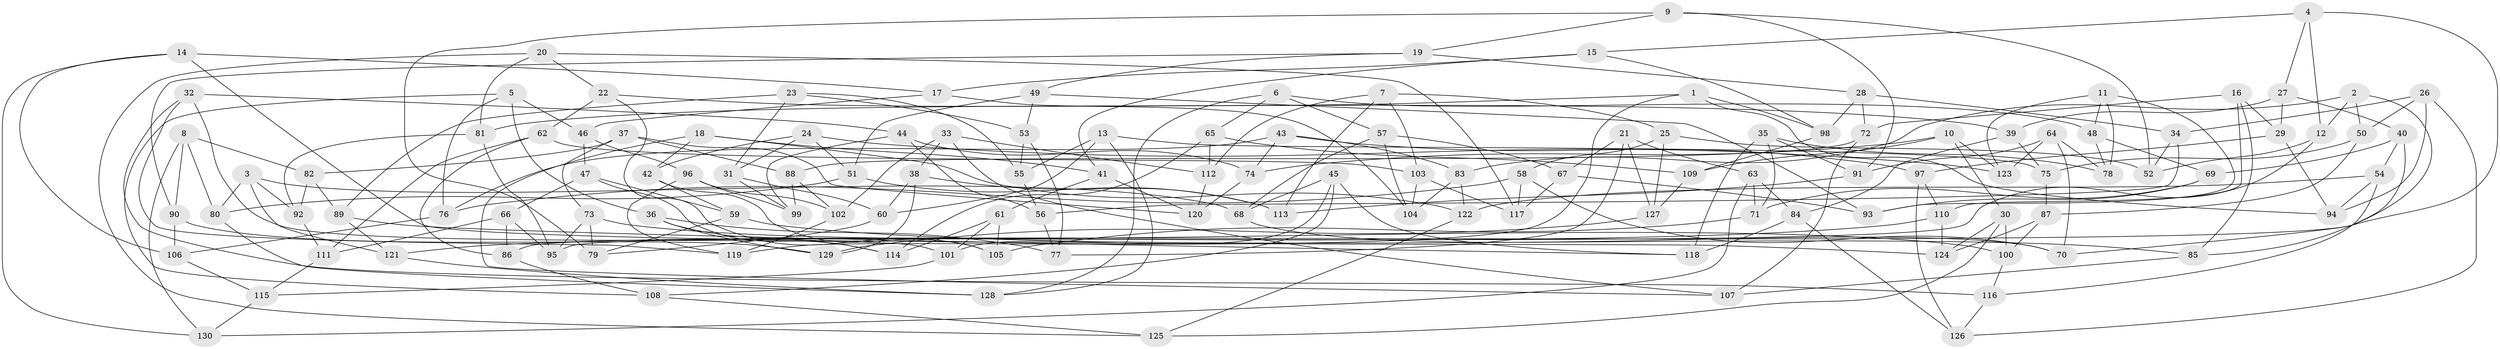 // coarse degree distribution, {11: 0.053763440860215055, 4: 0.8172043010752689, 8: 0.010752688172043012, 12: 0.010752688172043012, 3: 0.07526881720430108, 9: 0.021505376344086023, 6: 0.010752688172043012}
// Generated by graph-tools (version 1.1) at 2025/54/03/04/25 22:54:04]
// undirected, 130 vertices, 260 edges
graph export_dot {
  node [color=gray90,style=filled];
  1;
  2;
  3;
  4;
  5;
  6;
  7;
  8;
  9;
  10;
  11;
  12;
  13;
  14;
  15;
  16;
  17;
  18;
  19;
  20;
  21;
  22;
  23;
  24;
  25;
  26;
  27;
  28;
  29;
  30;
  31;
  32;
  33;
  34;
  35;
  36;
  37;
  38;
  39;
  40;
  41;
  42;
  43;
  44;
  45;
  46;
  47;
  48;
  49;
  50;
  51;
  52;
  53;
  54;
  55;
  56;
  57;
  58;
  59;
  60;
  61;
  62;
  63;
  64;
  65;
  66;
  67;
  68;
  69;
  70;
  71;
  72;
  73;
  74;
  75;
  76;
  77;
  78;
  79;
  80;
  81;
  82;
  83;
  84;
  85;
  86;
  87;
  88;
  89;
  90;
  91;
  92;
  93;
  94;
  95;
  96;
  97;
  98;
  99;
  100;
  101;
  102;
  103;
  104;
  105;
  106;
  107;
  108;
  109;
  110;
  111;
  112;
  113;
  114;
  115;
  116;
  117;
  118;
  119;
  120;
  121;
  122;
  123;
  124;
  125;
  126;
  127;
  128;
  129;
  130;
  1 -- 94;
  1 -- 81;
  1 -- 119;
  1 -- 98;
  2 -- 70;
  2 -- 12;
  2 -- 50;
  2 -- 83;
  3 -- 80;
  3 -- 92;
  3 -- 121;
  3 -- 68;
  4 -- 86;
  4 -- 15;
  4 -- 27;
  4 -- 12;
  5 -- 46;
  5 -- 36;
  5 -- 76;
  5 -- 108;
  6 -- 128;
  6 -- 57;
  6 -- 48;
  6 -- 65;
  7 -- 103;
  7 -- 25;
  7 -- 112;
  7 -- 113;
  8 -- 90;
  8 -- 80;
  8 -- 82;
  8 -- 130;
  9 -- 91;
  9 -- 52;
  9 -- 19;
  9 -- 79;
  10 -- 74;
  10 -- 123;
  10 -- 30;
  10 -- 109;
  11 -- 93;
  11 -- 78;
  11 -- 123;
  11 -- 48;
  12 -- 95;
  12 -- 52;
  13 -- 60;
  13 -- 55;
  13 -- 75;
  13 -- 128;
  14 -- 106;
  14 -- 124;
  14 -- 17;
  14 -- 130;
  15 -- 17;
  15 -- 98;
  15 -- 41;
  16 -- 110;
  16 -- 85;
  16 -- 29;
  16 -- 72;
  17 -- 104;
  17 -- 46;
  18 -- 122;
  18 -- 41;
  18 -- 42;
  18 -- 107;
  19 -- 49;
  19 -- 90;
  19 -- 28;
  20 -- 117;
  20 -- 22;
  20 -- 125;
  20 -- 81;
  21 -- 77;
  21 -- 67;
  21 -- 63;
  21 -- 127;
  22 -- 62;
  22 -- 39;
  22 -- 105;
  23 -- 89;
  23 -- 53;
  23 -- 55;
  23 -- 31;
  24 -- 51;
  24 -- 31;
  24 -- 123;
  24 -- 42;
  25 -- 127;
  25 -- 52;
  25 -- 58;
  26 -- 50;
  26 -- 94;
  26 -- 34;
  26 -- 126;
  27 -- 29;
  27 -- 40;
  27 -- 39;
  28 -- 72;
  28 -- 34;
  28 -- 98;
  29 -- 97;
  29 -- 94;
  30 -- 124;
  30 -- 100;
  30 -- 125;
  31 -- 60;
  31 -- 99;
  32 -- 119;
  32 -- 116;
  32 -- 101;
  32 -- 44;
  33 -- 107;
  33 -- 102;
  33 -- 38;
  33 -- 112;
  34 -- 56;
  34 -- 52;
  35 -- 71;
  35 -- 91;
  35 -- 118;
  35 -- 78;
  36 -- 129;
  36 -- 77;
  36 -- 114;
  37 -- 73;
  37 -- 82;
  37 -- 120;
  37 -- 88;
  38 -- 113;
  38 -- 129;
  38 -- 60;
  39 -- 75;
  39 -- 84;
  40 -- 85;
  40 -- 54;
  40 -- 69;
  41 -- 120;
  41 -- 61;
  42 -- 105;
  42 -- 59;
  43 -- 97;
  43 -- 74;
  43 -- 76;
  43 -- 83;
  44 -- 74;
  44 -- 56;
  44 -- 99;
  45 -- 101;
  45 -- 118;
  45 -- 68;
  45 -- 108;
  46 -- 47;
  46 -- 96;
  47 -- 59;
  47 -- 114;
  47 -- 66;
  48 -- 69;
  48 -- 78;
  49 -- 53;
  49 -- 93;
  49 -- 51;
  50 -- 75;
  50 -- 87;
  51 -- 80;
  51 -- 113;
  53 -- 55;
  53 -- 77;
  54 -- 122;
  54 -- 116;
  54 -- 94;
  55 -- 56;
  56 -- 77;
  57 -- 104;
  57 -- 67;
  57 -- 68;
  58 -- 76;
  58 -- 70;
  58 -- 117;
  59 -- 85;
  59 -- 79;
  60 -- 79;
  61 -- 105;
  61 -- 114;
  61 -- 101;
  62 -- 86;
  62 -- 103;
  62 -- 111;
  63 -- 130;
  63 -- 84;
  63 -- 71;
  64 -- 123;
  64 -- 70;
  64 -- 91;
  64 -- 78;
  65 -- 112;
  65 -- 114;
  65 -- 109;
  66 -- 111;
  66 -- 95;
  66 -- 86;
  67 -- 93;
  67 -- 117;
  68 -- 70;
  69 -- 71;
  69 -- 93;
  71 -- 105;
  72 -- 88;
  72 -- 107;
  73 -- 95;
  73 -- 100;
  73 -- 79;
  74 -- 120;
  75 -- 87;
  76 -- 106;
  80 -- 128;
  81 -- 95;
  81 -- 92;
  82 -- 92;
  82 -- 89;
  83 -- 104;
  83 -- 122;
  84 -- 126;
  84 -- 118;
  85 -- 107;
  86 -- 108;
  87 -- 100;
  87 -- 124;
  88 -- 102;
  88 -- 99;
  89 -- 118;
  89 -- 121;
  90 -- 106;
  90 -- 129;
  91 -- 113;
  92 -- 111;
  96 -- 99;
  96 -- 102;
  96 -- 119;
  97 -- 126;
  97 -- 110;
  98 -- 109;
  100 -- 116;
  101 -- 115;
  102 -- 119;
  103 -- 117;
  103 -- 104;
  106 -- 115;
  108 -- 125;
  109 -- 127;
  110 -- 124;
  110 -- 121;
  111 -- 115;
  112 -- 120;
  115 -- 130;
  116 -- 126;
  121 -- 128;
  122 -- 125;
  127 -- 129;
}
